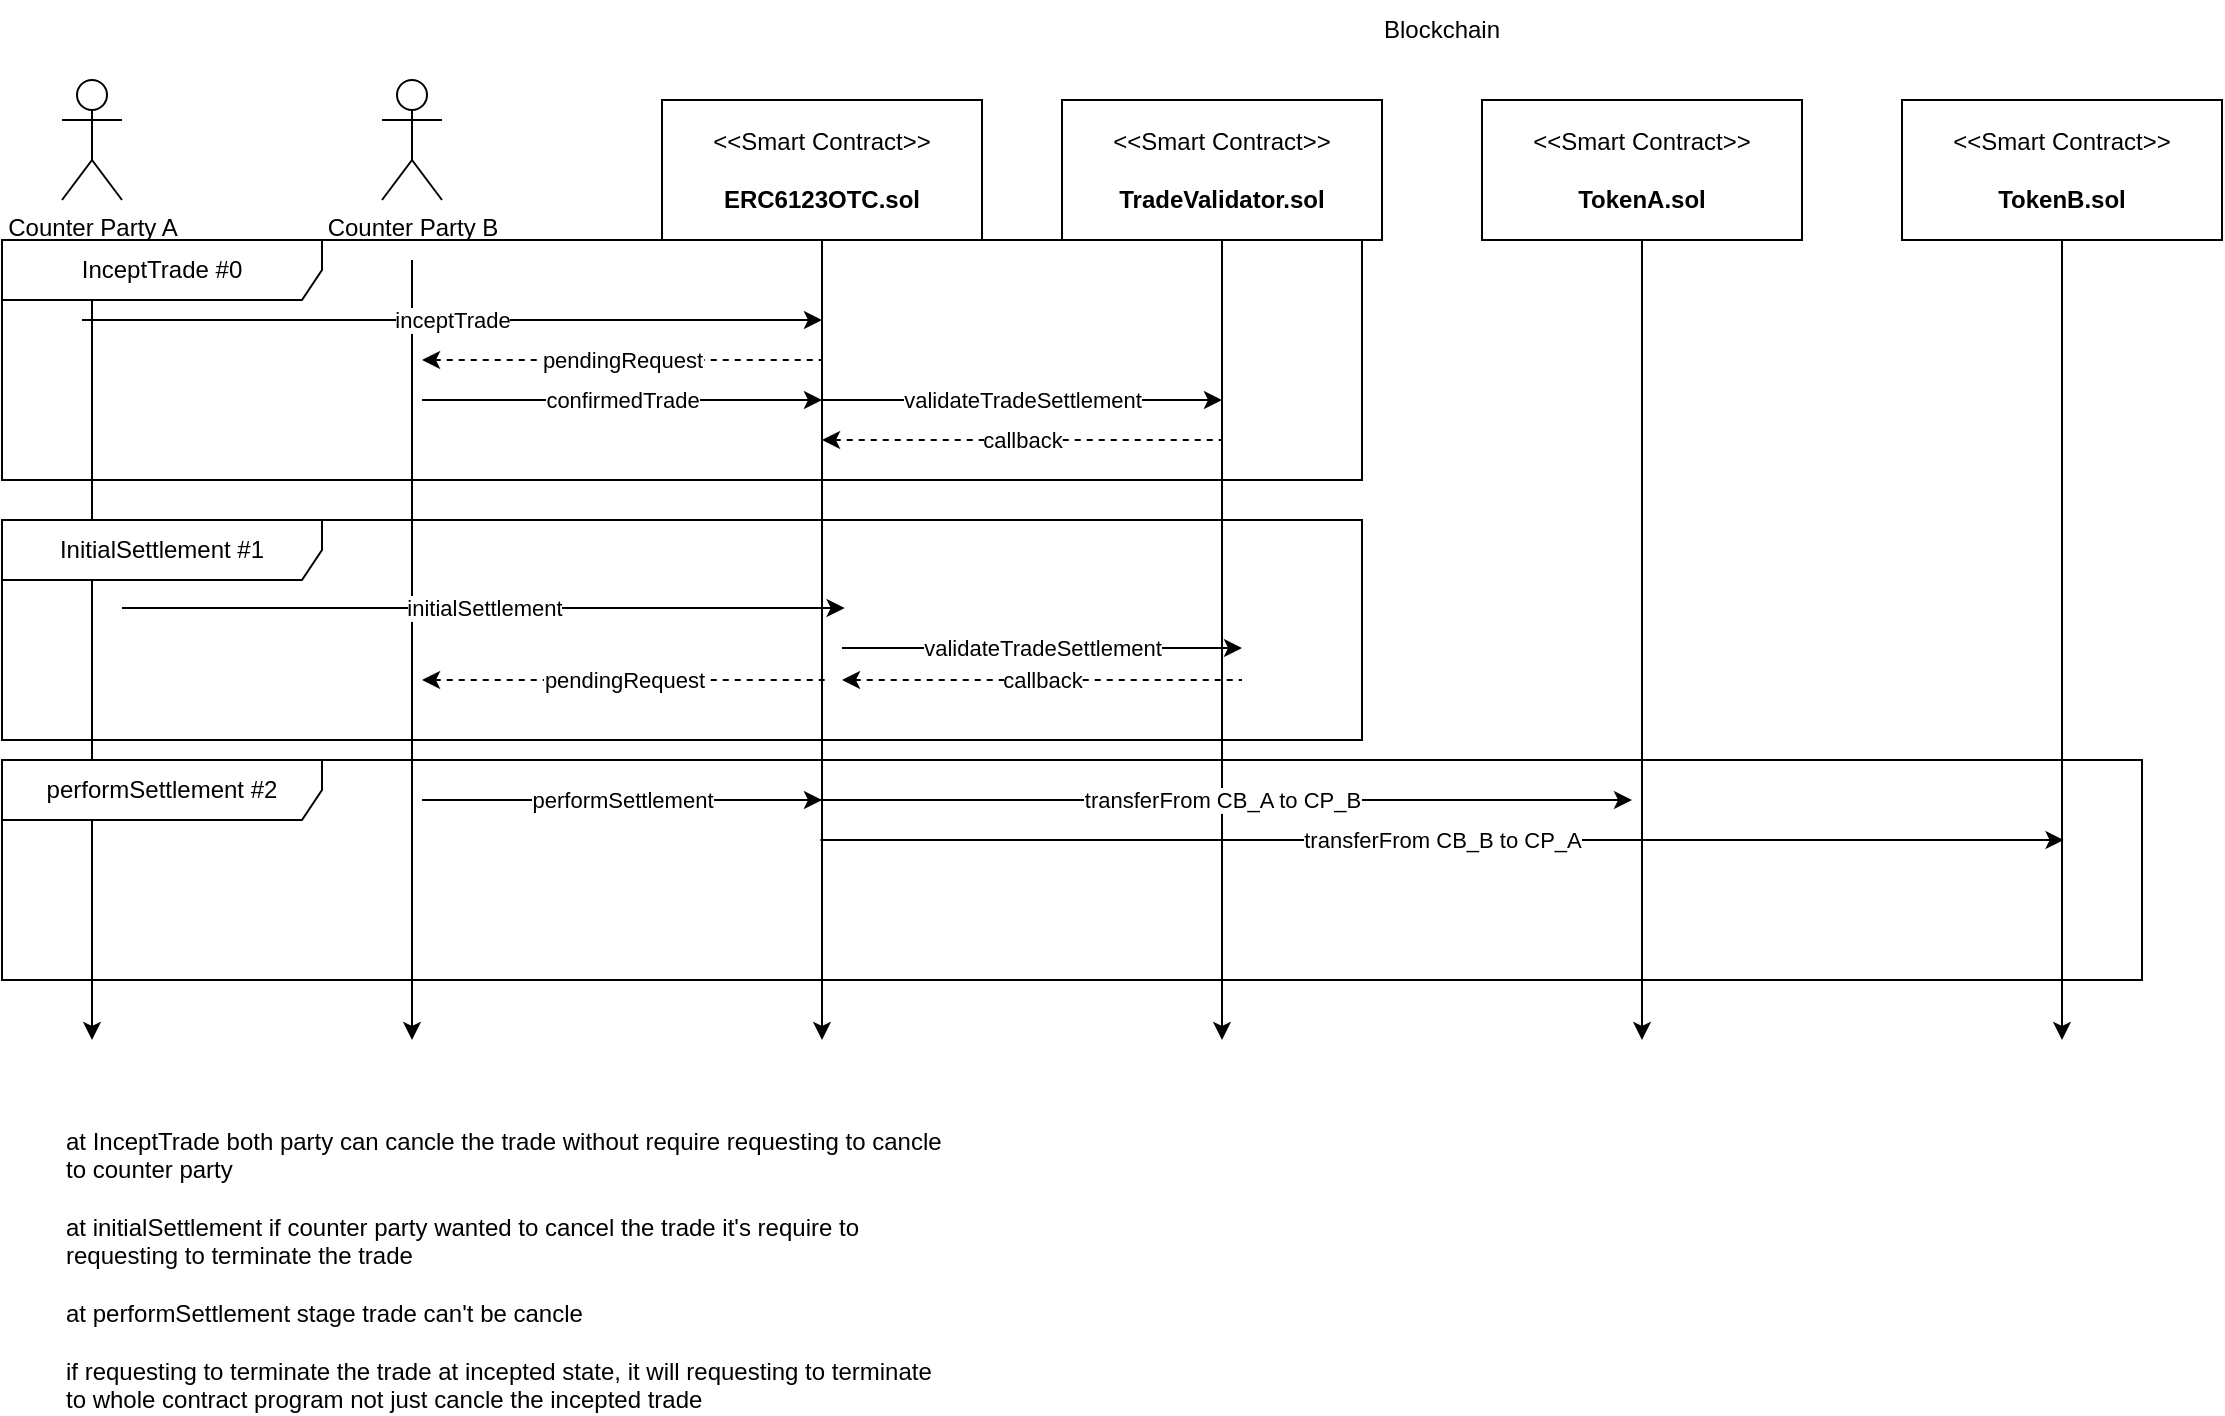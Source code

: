 <mxfile>
    <diagram id="iBKpLkDJ9dkewLBrUV2D" name="otc-trade-success-case">
        <mxGraphModel dx="1152" dy="462" grid="1" gridSize="10" guides="1" tooltips="1" connect="1" arrows="1" fold="1" page="1" pageScale="1" pageWidth="850" pageHeight="1100" math="0" shadow="0">
            <root>
                <mxCell id="0"/>
                <mxCell id="1" parent="0"/>
                <mxCell id="2" value="Counter Party A" style="shape=umlActor;verticalLabelPosition=bottom;verticalAlign=top;html=1;outlineConnect=0;" parent="1" vertex="1">
                    <mxGeometry x="80" y="80" width="30" height="60" as="geometry"/>
                </mxCell>
                <mxCell id="3" value="Counter Party B" style="shape=umlActor;verticalLabelPosition=bottom;verticalAlign=top;html=1;outlineConnect=0;" parent="1" vertex="1">
                    <mxGeometry x="240" y="80" width="30" height="60" as="geometry"/>
                </mxCell>
                <mxCell id="6" style="edgeStyle=none;html=1;exitX=0.5;exitY=1;exitDx=0;exitDy=0;" parent="1" source="4" edge="1">
                    <mxGeometry relative="1" as="geometry">
                        <mxPoint x="460" y="560" as="targetPoint"/>
                        <mxPoint x="460" y="320.0" as="sourcePoint"/>
                    </mxGeometry>
                </mxCell>
                <mxCell id="4" value="&amp;lt;&amp;lt;Smart Contract&amp;gt;&amp;gt;&lt;br&gt;&lt;br&gt;&lt;b&gt;ERC6123OTC.sol&lt;/b&gt;" style="html=1;align=center;verticalAlign=middle;dashed=0;whiteSpace=wrap;" parent="1" vertex="1">
                    <mxGeometry x="380" y="90" width="160" height="70" as="geometry"/>
                </mxCell>
                <mxCell id="7" style="edgeStyle=none;html=1;" parent="1" source="5" edge="1">
                    <mxGeometry relative="1" as="geometry">
                        <mxPoint x="660" y="560" as="targetPoint"/>
                        <mxPoint x="660" y="320.0" as="sourcePoint"/>
                    </mxGeometry>
                </mxCell>
                <mxCell id="5" value="&amp;lt;&amp;lt;Smart Contract&amp;gt;&amp;gt;&lt;br&gt;&lt;br&gt;&lt;b&gt;TradeValidator.sol&lt;/b&gt;" style="html=1;align=center;verticalAlign=middle;dashed=0;whiteSpace=wrap;" parent="1" vertex="1">
                    <mxGeometry x="580" y="90" width="160" height="70" as="geometry"/>
                </mxCell>
                <mxCell id="9" style="edgeStyle=none;html=1;" parent="1" edge="1">
                    <mxGeometry relative="1" as="geometry">
                        <mxPoint x="255" y="560" as="targetPoint"/>
                        <mxPoint x="255" y="170" as="sourcePoint"/>
                    </mxGeometry>
                </mxCell>
                <mxCell id="10" style="edgeStyle=none;html=1;" parent="1" edge="1">
                    <mxGeometry relative="1" as="geometry">
                        <mxPoint x="95" y="560" as="targetPoint"/>
                        <mxPoint x="95" y="170" as="sourcePoint"/>
                    </mxGeometry>
                </mxCell>
                <mxCell id="11" value="Blockchain" style="text;html=1;align=center;verticalAlign=middle;whiteSpace=wrap;rounded=0;" parent="1" vertex="1">
                    <mxGeometry x="740" y="40" width="60" height="30" as="geometry"/>
                </mxCell>
                <mxCell id="12" value="inceptTrade" style="endArrow=classic;html=1;" parent="1" edge="1">
                    <mxGeometry width="50" height="50" relative="1" as="geometry">
                        <mxPoint x="90" y="200" as="sourcePoint"/>
                        <mxPoint x="460" y="200" as="targetPoint"/>
                    </mxGeometry>
                </mxCell>
                <mxCell id="13" value="pendingRequest" style="endArrow=none;html=1;startArrow=classic;startFill=1;endFill=0;dashed=1;" parent="1" edge="1">
                    <mxGeometry width="50" height="50" relative="1" as="geometry">
                        <mxPoint x="260" y="220" as="sourcePoint"/>
                        <mxPoint x="460" y="220" as="targetPoint"/>
                    </mxGeometry>
                </mxCell>
                <mxCell id="18" value="confirmedTrade" style="endArrow=classic;html=1;startArrow=none;startFill=0;endFill=1;" parent="1" edge="1">
                    <mxGeometry width="50" height="50" relative="1" as="geometry">
                        <mxPoint x="260" y="240" as="sourcePoint"/>
                        <mxPoint x="460" y="240" as="targetPoint"/>
                    </mxGeometry>
                </mxCell>
                <mxCell id="19" value="performSettlement" style="endArrow=classic;html=1;startArrow=none;startFill=0;endFill=1;" parent="1" edge="1">
                    <mxGeometry width="50" height="50" relative="1" as="geometry">
                        <mxPoint x="260" y="440" as="sourcePoint"/>
                        <mxPoint x="460" y="440" as="targetPoint"/>
                    </mxGeometry>
                </mxCell>
                <mxCell id="22" value="validateTradeSettlement" style="endArrow=classic;html=1;startArrow=none;startFill=0;endFill=1;" parent="1" edge="1">
                    <mxGeometry width="50" height="50" relative="1" as="geometry">
                        <mxPoint x="460" y="240" as="sourcePoint"/>
                        <mxPoint x="660" y="240" as="targetPoint"/>
                    </mxGeometry>
                </mxCell>
                <mxCell id="24" value="callback" style="endArrow=none;html=1;startArrow=classic;startFill=1;endFill=0;dashed=1;" parent="1" edge="1">
                    <mxGeometry width="50" height="50" relative="1" as="geometry">
                        <mxPoint x="460" y="260" as="sourcePoint"/>
                        <mxPoint x="660" y="260" as="targetPoint"/>
                        <mxPoint as="offset"/>
                    </mxGeometry>
                </mxCell>
                <mxCell id="29" style="edgeStyle=none;html=1;" parent="1" source="27" edge="1">
                    <mxGeometry relative="1" as="geometry">
                        <mxPoint x="870" y="560" as="targetPoint"/>
                    </mxGeometry>
                </mxCell>
                <mxCell id="27" value="&amp;lt;&amp;lt;Smart Contract&amp;gt;&amp;gt;&lt;br&gt;&lt;br&gt;&lt;b&gt;TokenA.sol&lt;/b&gt;" style="html=1;align=center;verticalAlign=middle;dashed=0;whiteSpace=wrap;" parent="1" vertex="1">
                    <mxGeometry x="790" y="90" width="160" height="70" as="geometry"/>
                </mxCell>
                <mxCell id="30" style="edgeStyle=none;html=1;" parent="1" source="28" edge="1">
                    <mxGeometry relative="1" as="geometry">
                        <mxPoint x="1080" y="560" as="targetPoint"/>
                    </mxGeometry>
                </mxCell>
                <mxCell id="28" value="&amp;lt;&amp;lt;Smart Contract&amp;gt;&amp;gt;&lt;br&gt;&lt;br&gt;&lt;b&gt;TokenB.sol&lt;/b&gt;" style="html=1;align=center;verticalAlign=middle;dashed=0;whiteSpace=wrap;" parent="1" vertex="1">
                    <mxGeometry x="1000" y="90" width="160" height="70" as="geometry"/>
                </mxCell>
                <mxCell id="31" value="transferFrom CB_A to CP_B" style="endArrow=classic;html=1;startArrow=none;startFill=0;endFill=1;" parent="1" edge="1">
                    <mxGeometry width="50" height="50" relative="1" as="geometry">
                        <mxPoint x="455" y="440" as="sourcePoint"/>
                        <mxPoint x="865" y="440" as="targetPoint"/>
                    </mxGeometry>
                </mxCell>
                <mxCell id="33" value="at InceptTrade both party can cancle the trade without require requesting to cancle to counter party&lt;div&gt;&lt;br&gt;&lt;/div&gt;&lt;div&gt;at initialSettlement if counter party wanted to cancel the trade it&#39;s require to requesting to terminate the trade&lt;/div&gt;&lt;div&gt;&lt;br&gt;&lt;/div&gt;&lt;div&gt;at performSettlement stage trade can&#39;t be cancle&lt;/div&gt;&lt;div&gt;&lt;br&gt;&lt;/div&gt;&lt;div&gt;if requesting to terminate the trade at incepted state, it will requesting to terminate to whole contract program not just cancle the incepted trade&lt;/div&gt;" style="text;html=1;align=left;verticalAlign=middle;whiteSpace=wrap;rounded=0;" parent="1" vertex="1">
                    <mxGeometry x="80" y="660" width="440" height="30" as="geometry"/>
                </mxCell>
                <mxCell id="nANzW3blA1sujsQbnMBi-33" value="InceptTrade #0" style="shape=umlFrame;whiteSpace=wrap;html=1;pointerEvents=0;recursiveResize=0;container=1;collapsible=0;width=160;" vertex="1" parent="1">
                    <mxGeometry x="50" y="160" width="680" height="120" as="geometry"/>
                </mxCell>
                <mxCell id="nANzW3blA1sujsQbnMBi-37" value="performSettlement #2" style="shape=umlFrame;whiteSpace=wrap;html=1;pointerEvents=0;recursiveResize=0;container=1;collapsible=0;width=160;" vertex="1" parent="1">
                    <mxGeometry x="50" y="420" width="1070" height="110" as="geometry"/>
                </mxCell>
                <mxCell id="32" value="transferFrom CB_B to CP_A" style="endArrow=classic;html=1;startArrow=none;startFill=0;endFill=1;" parent="1" edge="1">
                    <mxGeometry width="50" height="50" relative="1" as="geometry">
                        <mxPoint x="459.22" y="460" as="sourcePoint"/>
                        <mxPoint x="1080.789" y="460" as="targetPoint"/>
                    </mxGeometry>
                </mxCell>
                <mxCell id="nANzW3blA1sujsQbnMBi-44" value="InitialSettlement #1" style="shape=umlFrame;whiteSpace=wrap;html=1;pointerEvents=0;recursiveResize=0;container=1;collapsible=0;width=160;" vertex="1" parent="1">
                    <mxGeometry x="50" y="300" width="680" height="110" as="geometry"/>
                </mxCell>
                <mxCell id="nANzW3blA1sujsQbnMBi-45" value="initialSettlement" style="endArrow=classic;html=1;" edge="1" parent="nANzW3blA1sujsQbnMBi-44">
                    <mxGeometry width="50" height="50" relative="1" as="geometry">
                        <mxPoint x="60" y="44" as="sourcePoint"/>
                        <mxPoint x="421.333" y="44" as="targetPoint"/>
                    </mxGeometry>
                </mxCell>
                <mxCell id="nANzW3blA1sujsQbnMBi-46" value="validateTradeSettlement" style="endArrow=classic;html=1;startArrow=none;startFill=0;endFill=1;" edge="1" parent="nANzW3blA1sujsQbnMBi-44">
                    <mxGeometry width="50" height="50" relative="1" as="geometry">
                        <mxPoint x="420" y="64" as="sourcePoint"/>
                        <mxPoint x="620" y="64" as="targetPoint"/>
                    </mxGeometry>
                </mxCell>
                <mxCell id="nANzW3blA1sujsQbnMBi-47" value="callback" style="endArrow=none;html=1;startArrow=classic;startFill=1;endFill=0;dashed=1;" edge="1" parent="nANzW3blA1sujsQbnMBi-44">
                    <mxGeometry width="50" height="50" relative="1" as="geometry">
                        <mxPoint x="420" y="80" as="sourcePoint"/>
                        <mxPoint x="620" y="80" as="targetPoint"/>
                        <mxPoint as="offset"/>
                    </mxGeometry>
                </mxCell>
                <mxCell id="nANzW3blA1sujsQbnMBi-48" value="pendingRequest" style="endArrow=none;html=1;startArrow=classic;startFill=1;endFill=0;dashed=1;" edge="1" parent="nANzW3blA1sujsQbnMBi-44">
                    <mxGeometry width="50" height="50" relative="1" as="geometry">
                        <mxPoint x="210" y="80" as="sourcePoint"/>
                        <mxPoint x="411.333" y="80" as="targetPoint"/>
                    </mxGeometry>
                </mxCell>
            </root>
        </mxGraphModel>
    </diagram>
</mxfile>